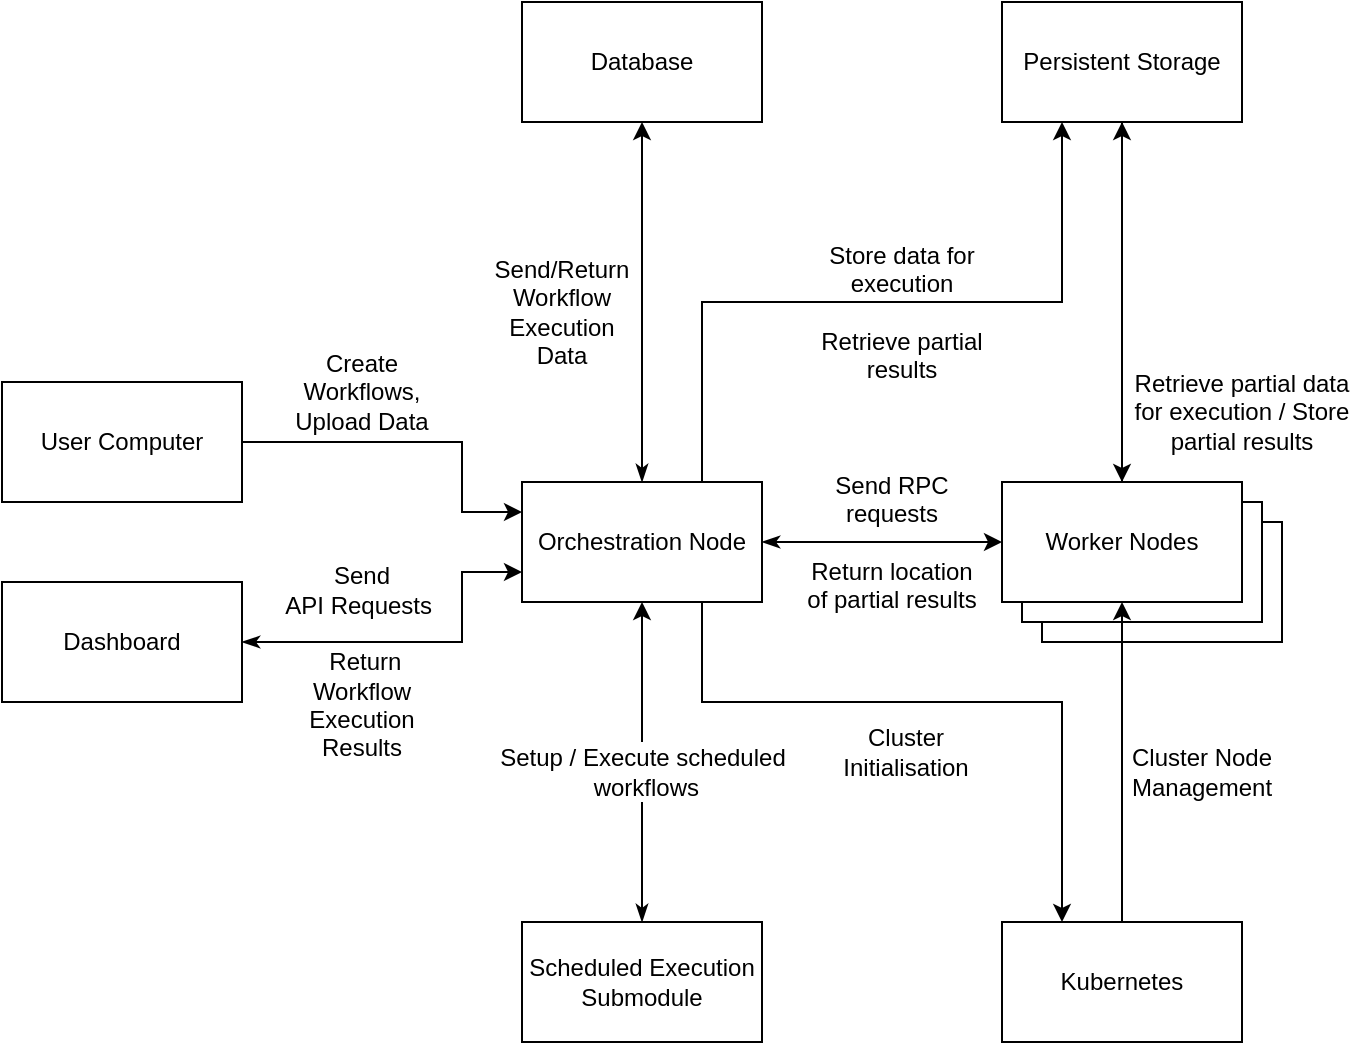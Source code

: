 <mxfile version="14.9.7" type="device"><diagram id="kfYzIQJ0Yqcd6IdRol9L" name="Page-1"><mxGraphModel dx="1209" dy="642" grid="1" gridSize="10" guides="1" tooltips="1" connect="1" arrows="1" fold="1" page="1" pageScale="1" pageWidth="827" pageHeight="1169" math="0" shadow="0"><root><mxCell id="0"/><mxCell id="1" parent="0"/><mxCell id="dzhspNbszBZDfLp--ozn-16" style="edgeStyle=orthogonalEdgeStyle;rounded=0;orthogonalLoop=1;jettySize=auto;html=1;exitX=1;exitY=0.5;exitDx=0;exitDy=0;startArrow=classicThin;startFill=1;entryX=0;entryY=0.75;entryDx=0;entryDy=0;" edge="1" parent="1" source="i2DKGIXYa1SxG-aZPP5S-1" target="i2DKGIXYa1SxG-aZPP5S-2"><mxGeometry relative="1" as="geometry"><mxPoint x="380" y="450" as="targetPoint"/><Array as="points"><mxPoint x="260" y="440"/><mxPoint x="370" y="440"/><mxPoint x="370" y="405"/></Array></mxGeometry></mxCell><mxCell id="i2DKGIXYa1SxG-aZPP5S-1" value="Dashboard" style="rounded=0;whiteSpace=wrap;html=1;" parent="1" vertex="1"><mxGeometry x="140" y="410" width="120" height="60" as="geometry"/></mxCell><mxCell id="i2DKGIXYa1SxG-aZPP5S-12" style="edgeStyle=orthogonalEdgeStyle;rounded=0;orthogonalLoop=1;jettySize=auto;html=1;exitX=0.5;exitY=0;exitDx=0;exitDy=0;entryX=0.5;entryY=1;entryDx=0;entryDy=0;startArrow=classicThin;startFill=1;" parent="1" source="i2DKGIXYa1SxG-aZPP5S-2" target="i2DKGIXYa1SxG-aZPP5S-3" edge="1"><mxGeometry relative="1" as="geometry"/></mxCell><mxCell id="i2DKGIXYa1SxG-aZPP5S-17" style="edgeStyle=orthogonalEdgeStyle;rounded=0;orthogonalLoop=1;jettySize=auto;html=1;exitX=0.75;exitY=0;exitDx=0;exitDy=0;entryX=0.25;entryY=1;entryDx=0;entryDy=0;" parent="1" source="i2DKGIXYa1SxG-aZPP5S-2" target="i2DKGIXYa1SxG-aZPP5S-4" edge="1"><mxGeometry relative="1" as="geometry"/></mxCell><mxCell id="dzhspNbszBZDfLp--ozn-3" style="edgeStyle=orthogonalEdgeStyle;rounded=0;orthogonalLoop=1;jettySize=auto;html=1;exitX=1;exitY=0.5;exitDx=0;exitDy=0;startArrow=classicThin;startFill=1;" edge="1" parent="1" source="i2DKGIXYa1SxG-aZPP5S-2" target="i2DKGIXYa1SxG-aZPP5S-7"><mxGeometry relative="1" as="geometry"/></mxCell><mxCell id="dzhspNbszBZDfLp--ozn-13" style="edgeStyle=orthogonalEdgeStyle;rounded=0;orthogonalLoop=1;jettySize=auto;html=1;exitX=0.75;exitY=1;exitDx=0;exitDy=0;startArrow=none;startFill=0;entryX=0.25;entryY=0;entryDx=0;entryDy=0;" edge="1" parent="1" source="i2DKGIXYa1SxG-aZPP5S-2" target="i2DKGIXYa1SxG-aZPP5S-37"><mxGeometry relative="1" as="geometry"><mxPoint x="680" y="540" as="targetPoint"/><mxPoint x="490" y="480" as="sourcePoint"/><Array as="points"><mxPoint x="490" y="470"/><mxPoint x="670" y="470"/></Array></mxGeometry></mxCell><mxCell id="i2DKGIXYa1SxG-aZPP5S-2" value="Orchestration Node" style="rounded=0;whiteSpace=wrap;html=1;" parent="1" vertex="1"><mxGeometry x="400" y="360" width="120" height="60" as="geometry"/></mxCell><mxCell id="i2DKGIXYa1SxG-aZPP5S-3" value="Database" style="rounded=0;whiteSpace=wrap;html=1;" parent="1" vertex="1"><mxGeometry x="400" y="120" width="120" height="60" as="geometry"/></mxCell><mxCell id="i2DKGIXYa1SxG-aZPP5S-18" style="edgeStyle=orthogonalEdgeStyle;rounded=0;orthogonalLoop=1;jettySize=auto;html=1;exitX=0.5;exitY=1;exitDx=0;exitDy=0;entryX=0.5;entryY=0;entryDx=0;entryDy=0;" parent="1" source="i2DKGIXYa1SxG-aZPP5S-4" target="i2DKGIXYa1SxG-aZPP5S-7" edge="1"><mxGeometry relative="1" as="geometry"/></mxCell><mxCell id="i2DKGIXYa1SxG-aZPP5S-4" value="Persistent Storage" style="rounded=0;whiteSpace=wrap;html=1;" parent="1" vertex="1"><mxGeometry x="640" y="120" width="120" height="60" as="geometry"/></mxCell><mxCell id="dzhspNbszBZDfLp--ozn-6" style="edgeStyle=orthogonalEdgeStyle;rounded=0;orthogonalLoop=1;jettySize=auto;html=1;exitX=0.5;exitY=0;exitDx=0;exitDy=0;entryX=0.5;entryY=1;entryDx=0;entryDy=0;startArrow=none;startFill=1;" edge="1" parent="1" source="i2DKGIXYa1SxG-aZPP5S-28" target="i2DKGIXYa1SxG-aZPP5S-2"><mxGeometry relative="1" as="geometry"/></mxCell><mxCell id="i2DKGIXYa1SxG-aZPP5S-8" value="Scheduled Execution Submodule" style="rounded=0;whiteSpace=wrap;html=1;" parent="1" vertex="1"><mxGeometry x="400" y="580" width="120" height="60" as="geometry"/></mxCell><mxCell id="i2DKGIXYa1SxG-aZPP5S-10" value="" style="group" parent="1" vertex="1" connectable="0"><mxGeometry x="640" y="360" width="140" height="80" as="geometry"/></mxCell><mxCell id="i2DKGIXYa1SxG-aZPP5S-5" value="" style="rounded=0;whiteSpace=wrap;html=1;" parent="i2DKGIXYa1SxG-aZPP5S-10" vertex="1"><mxGeometry x="20" y="20" width="120" height="60" as="geometry"/></mxCell><mxCell id="i2DKGIXYa1SxG-aZPP5S-6" value="" style="rounded=0;whiteSpace=wrap;html=1;" parent="i2DKGIXYa1SxG-aZPP5S-10" vertex="1"><mxGeometry x="10" y="10" width="120" height="60" as="geometry"/></mxCell><mxCell id="i2DKGIXYa1SxG-aZPP5S-7" value="Worker Nodes" style="rounded=0;whiteSpace=wrap;html=1;" parent="i2DKGIXYa1SxG-aZPP5S-10" vertex="1"><mxGeometry width="120" height="60" as="geometry"/></mxCell><mxCell id="i2DKGIXYa1SxG-aZPP5S-22" value="Send &lt;br&gt;API Requests&amp;nbsp;&lt;br&gt;&lt;br&gt;&amp;nbsp;Return Workflow Execution Results" style="text;html=1;strokeColor=none;fillColor=none;align=center;verticalAlign=middle;whiteSpace=wrap;rounded=0;" parent="1" vertex="1"><mxGeometry x="280" y="435" width="80" height="30" as="geometry"/></mxCell><mxCell id="i2DKGIXYa1SxG-aZPP5S-24" value="Send/Return Workflow Execution Data" style="text;html=1;strokeColor=none;fillColor=none;align=center;verticalAlign=middle;whiteSpace=wrap;rounded=0;" parent="1" vertex="1"><mxGeometry x="380" y="260" width="80" height="30" as="geometry"/></mxCell><mxCell id="i2DKGIXYa1SxG-aZPP5S-25" style="edgeStyle=orthogonalEdgeStyle;rounded=0;orthogonalLoop=1;jettySize=auto;html=1;exitX=0.5;exitY=1;exitDx=0;exitDy=0;" parent="1" source="i2DKGIXYa1SxG-aZPP5S-24" target="i2DKGIXYa1SxG-aZPP5S-24" edge="1"><mxGeometry relative="1" as="geometry"/></mxCell><mxCell id="i2DKGIXYa1SxG-aZPP5S-34" value="Store data for execution&lt;br&gt;&lt;br&gt;Retrieve partial results" style="text;html=1;strokeColor=none;fillColor=none;align=center;verticalAlign=middle;whiteSpace=wrap;rounded=0;" parent="1" vertex="1"><mxGeometry x="545" y="260" width="90" height="30" as="geometry"/></mxCell><mxCell id="i2DKGIXYa1SxG-aZPP5S-35" value="Retrieve partial data for execution / Store partial results" style="text;html=1;strokeColor=none;fillColor=none;align=center;verticalAlign=middle;whiteSpace=wrap;rounded=0;" parent="1" vertex="1"><mxGeometry x="700" y="310" width="120" height="30" as="geometry"/></mxCell><mxCell id="i2DKGIXYa1SxG-aZPP5S-40" style="edgeStyle=orthogonalEdgeStyle;rounded=0;orthogonalLoop=1;jettySize=auto;html=1;exitX=0.5;exitY=0;exitDx=0;exitDy=0;entryX=0.5;entryY=1;entryDx=0;entryDy=0;" parent="1" source="i2DKGIXYa1SxG-aZPP5S-37" target="i2DKGIXYa1SxG-aZPP5S-7" edge="1"><mxGeometry relative="1" as="geometry"/></mxCell><mxCell id="i2DKGIXYa1SxG-aZPP5S-37" value="Kubernetes" style="rounded=0;whiteSpace=wrap;html=1;" parent="1" vertex="1"><mxGeometry x="640" y="580" width="120" height="60" as="geometry"/></mxCell><mxCell id="i2DKGIXYa1SxG-aZPP5S-39" value="Cluster Node Management" style="text;html=1;strokeColor=none;fillColor=none;align=center;verticalAlign=middle;whiteSpace=wrap;rounded=0;" parent="1" vertex="1"><mxGeometry x="710" y="490" width="60" height="30" as="geometry"/></mxCell><mxCell id="dzhspNbszBZDfLp--ozn-1" style="edgeStyle=orthogonalEdgeStyle;rounded=0;orthogonalLoop=1;jettySize=auto;html=1;exitX=0.5;exitY=0;exitDx=0;exitDy=0;entryX=0.5;entryY=1;entryDx=0;entryDy=0;" edge="1" parent="1" source="i2DKGIXYa1SxG-aZPP5S-7" target="i2DKGIXYa1SxG-aZPP5S-4"><mxGeometry relative="1" as="geometry"/></mxCell><mxCell id="dzhspNbszBZDfLp--ozn-5" value="Send RPC requests&lt;br&gt;&lt;br&gt;Return location of partial results" style="text;html=1;strokeColor=none;fillColor=none;align=center;verticalAlign=middle;whiteSpace=wrap;rounded=0;" vertex="1" parent="1"><mxGeometry x="540" y="375" width="90" height="30" as="geometry"/></mxCell><mxCell id="i2DKGIXYa1SxG-aZPP5S-28" value="Setup / Execute scheduled&lt;br&gt;&amp;nbsp;workflows" style="text;html=1;strokeColor=none;fillColor=none;align=center;verticalAlign=middle;whiteSpace=wrap;rounded=0;" parent="1" vertex="1"><mxGeometry x="372.5" y="490" width="175" height="30" as="geometry"/></mxCell><mxCell id="dzhspNbszBZDfLp--ozn-7" value="" style="edgeStyle=orthogonalEdgeStyle;rounded=0;orthogonalLoop=1;jettySize=auto;html=1;exitX=0.5;exitY=0;exitDx=0;exitDy=0;entryX=0.5;entryY=1;entryDx=0;entryDy=0;startArrow=classicThin;startFill=1;endArrow=none;" edge="1" parent="1" source="i2DKGIXYa1SxG-aZPP5S-8" target="i2DKGIXYa1SxG-aZPP5S-28"><mxGeometry relative="1" as="geometry"><mxPoint x="215" y="590" as="sourcePoint"/><mxPoint x="460" y="420" as="targetPoint"/></mxGeometry></mxCell><mxCell id="dzhspNbszBZDfLp--ozn-10" value="Cluster Initialisation" style="text;html=1;strokeColor=none;fillColor=none;align=center;verticalAlign=middle;whiteSpace=wrap;rounded=0;" vertex="1" parent="1"><mxGeometry x="547.5" y="480" width="87.5" height="30" as="geometry"/></mxCell><mxCell id="dzhspNbszBZDfLp--ozn-21" style="edgeStyle=orthogonalEdgeStyle;rounded=0;orthogonalLoop=1;jettySize=auto;html=1;exitX=1;exitY=0.5;exitDx=0;exitDy=0;entryX=0;entryY=0.25;entryDx=0;entryDy=0;startArrow=none;startFill=0;" edge="1" parent="1" source="dzhspNbszBZDfLp--ozn-20" target="i2DKGIXYa1SxG-aZPP5S-2"><mxGeometry relative="1" as="geometry"><Array as="points"><mxPoint x="260" y="340"/><mxPoint x="370" y="340"/><mxPoint x="370" y="375"/></Array></mxGeometry></mxCell><mxCell id="dzhspNbszBZDfLp--ozn-20" value="User Computer" style="rounded=0;whiteSpace=wrap;html=1;" vertex="1" parent="1"><mxGeometry x="140" y="310" width="120" height="60" as="geometry"/></mxCell><mxCell id="dzhspNbszBZDfLp--ozn-23" style="edgeStyle=orthogonalEdgeStyle;rounded=0;orthogonalLoop=1;jettySize=auto;html=1;exitX=0.5;exitY=0;exitDx=0;exitDy=0;startArrow=none;startFill=0;" edge="1" parent="1" source="dzhspNbszBZDfLp--ozn-22"><mxGeometry relative="1" as="geometry"><mxPoint x="320" y="300" as="targetPoint"/></mxGeometry></mxCell><mxCell id="dzhspNbszBZDfLp--ozn-22" value="Create Workflows, Upload Data" style="text;html=1;strokeColor=none;fillColor=none;align=center;verticalAlign=middle;whiteSpace=wrap;rounded=0;" vertex="1" parent="1"><mxGeometry x="280" y="300" width="80" height="30" as="geometry"/></mxCell></root></mxGraphModel></diagram></mxfile>